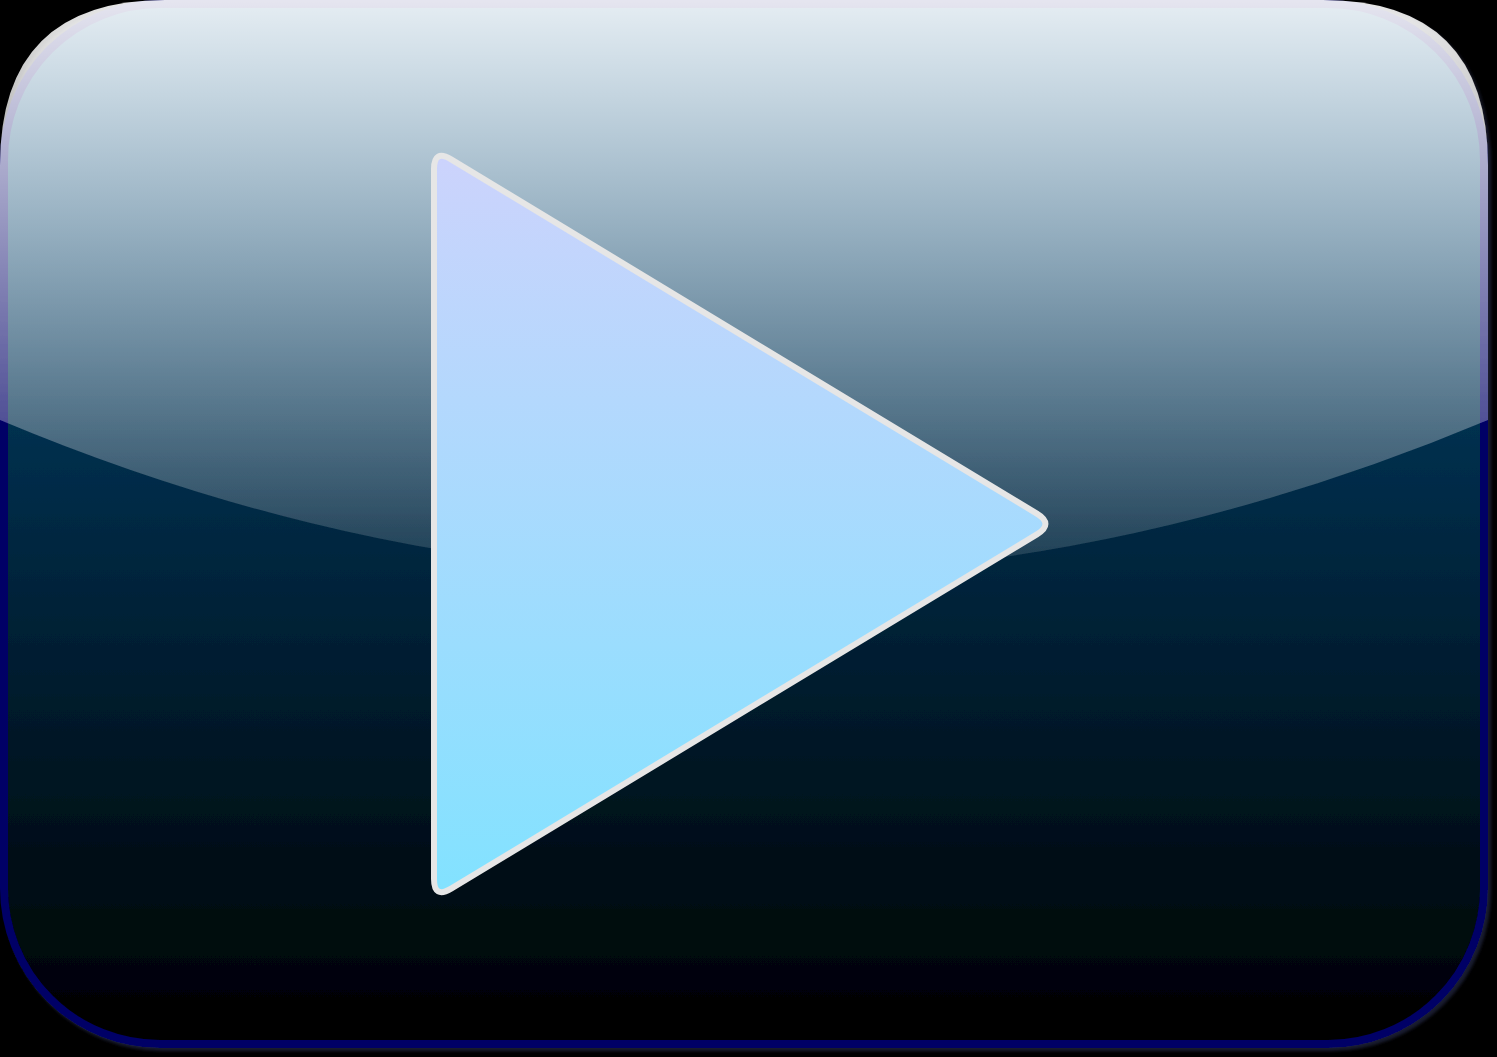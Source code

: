 <mxfile version="24.7.15">
  <diagram name="Page-1" id="xK0EaHePffCybNPoENot">
    <mxGraphModel dx="1167" dy="670" grid="1" gridSize="10" guides="1" tooltips="1" connect="1" arrows="1" fold="1" page="1" pageScale="1" pageWidth="827" pageHeight="1169" background="#000000" math="0" shadow="1">
      <root>
        <mxCell id="0" />
        <mxCell id="1" parent="0" />
        <mxCell id="Mo5_aCWApErqlHPTSHuy-1" value="" style="rounded=1;whiteSpace=wrap;html=1;fillColor=#035185;strokeColor=#000066;glass=1;shadow=0;gradientColor=default;strokeWidth=4;" vertex="1" parent="1">
          <mxGeometry x="44" y="70" width="740" height="520" as="geometry" />
        </mxCell>
        <mxCell id="Mo5_aCWApErqlHPTSHuy-3" value="" style="triangle;whiteSpace=wrap;html=1;rounded=1;shadow=0;strokeWidth=3;perimeterSpacing=4;fillColor=#CCD3FC;strokeColor=#E6E6E6;gradientColor=#82E2FF;" vertex="1" parent="1">
          <mxGeometry x="259" y="142.5" width="310" height="375" as="geometry" />
        </mxCell>
      </root>
    </mxGraphModel>
  </diagram>
</mxfile>
